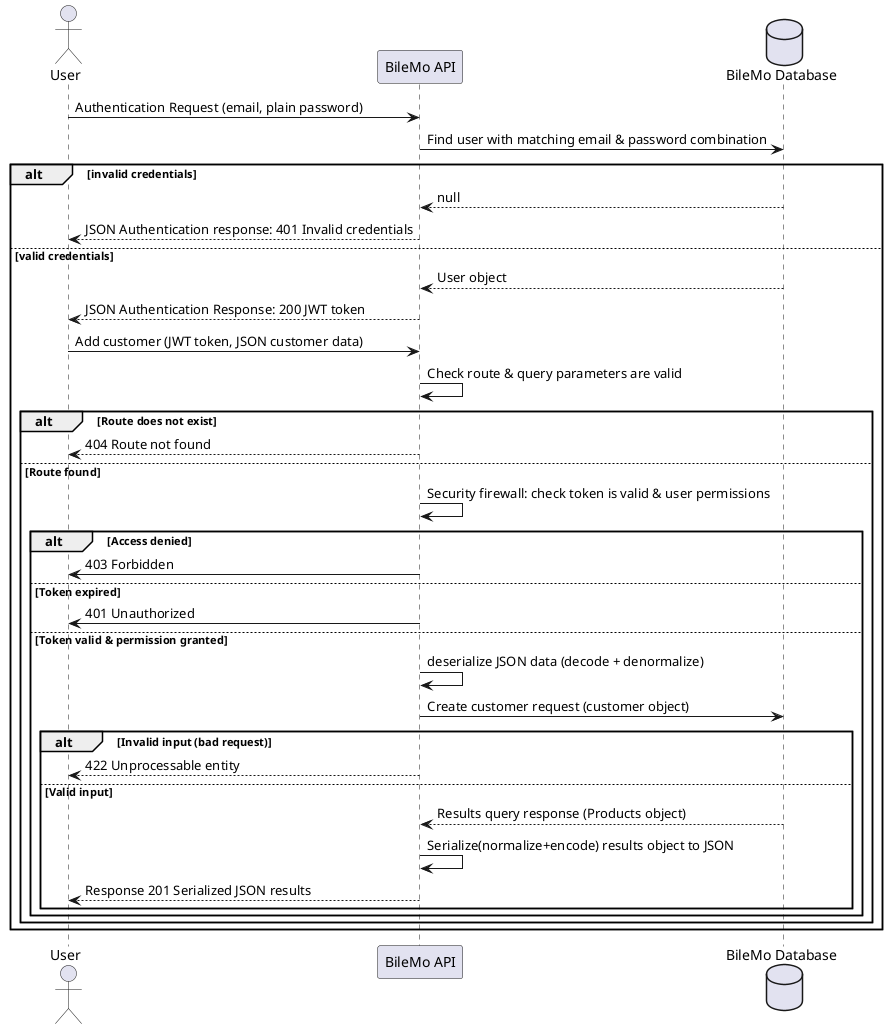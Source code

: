 @startuml
'https://plantuml.com/sequence-diagram

actor User
participant BileMo as "BileMo API"
database Database as "BileMo Database"
User -> BileMo: Authentication Request (email, plain password)
BileMo -> Database: Find user with matching email & password combination
alt invalid credentials
    Database --> BileMo: null
    BileMo --> User: JSON Authentication response: 401 Invalid credentials
else valid credentials
    Database --> BileMo: User object
    BileMo --> User: JSON Authentication Response: 200 JWT token
    User -> BileMo:Add customer (JWT token, JSON customer data)
    BileMo ->BileMo: Check route & query parameters are valid
    alt Route does not exist
        BileMo --> User: 404 Route not found
    else Route found
        BileMo ->BileMo: Security firewall: check token is valid & user permissions
        alt Access denied
            BileMo -> User: 403 Forbidden
        else Token expired
            BileMo -> User: 401 Unauthorized
        else Token valid & permission granted
            BileMo -> BileMo: deserialize JSON data (decode + denormalize)
            BileMo -> Database: Create customer request (customer object)
            alt Invalid input (bad request)
                BileMo --> User: 422 Unprocessable entity
            else Valid input
                Database --> BileMo: Results query response (Products object)
                BileMo -> BileMo: Serialize(normalize+encode) results object to JSON
                BileMo --> User: Response 201 Serialized JSON results
            end
        end
    end
end
@enduml